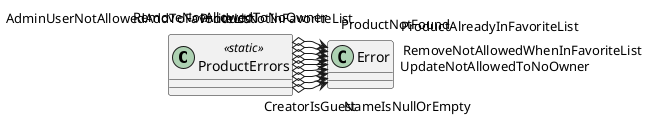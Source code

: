 @startuml
class ProductErrors <<static>> {
}
ProductErrors o-> "NameIsNullOrEmpty" Error
ProductErrors o-> "CreatorIsGuest" Error
ProductErrors o-> "UpdateNotAllowedToNoOwner" Error
ProductErrors o-> "RemoveNotAllowedToNoOwner" Error
ProductErrors o-> "RemoveNotAllowedWhenInFavoriteList" Error
ProductErrors o-> "AdminUserNotAllowedAddToFavoriteList" Error
ProductErrors o-> "ProductAlreadyInFavoriteList" Error
ProductErrors o-> "ProductNotInFavoriteList" Error
ProductErrors o-> "ProductNotFound" Error
@enduml
